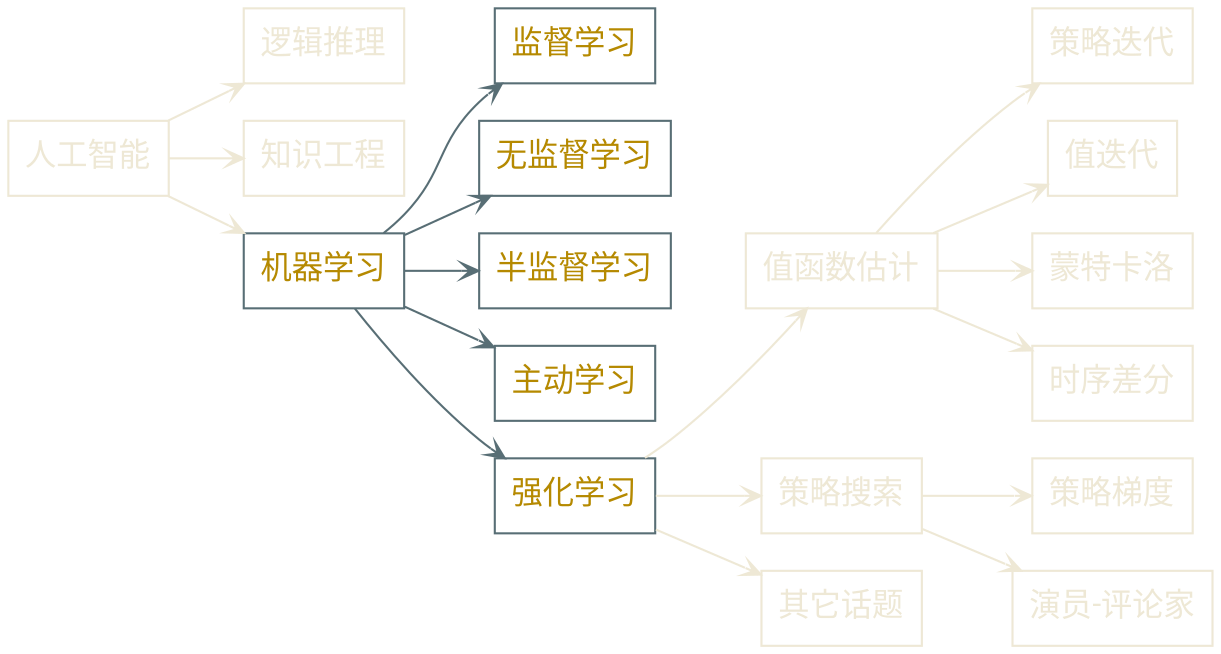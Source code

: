 digraph g {
    rankdir=LR
    node [shape="box" fontcolor="#eee8d5" color="#eee8d5" fontsize=15 fontname="EBG, fzlz"]
    edge [arrowhead=vee color="#eee8d5" fontcolor="#268bd2" arrowsize=0.8]
    bgcolor="transparent"

    人工智能 -> {逻辑推理,知识工程}

    node [color="#586e75" fontcolor="#b58900"]

    人工智能 -> {机器学习}

    edge [color="#586e75"]

    机器学习 -> {监督学习,无监督学习,半监督学习,主动学习,强化学习}

    node [fontcolor="#eee8d5" color="#eee8d5"]
    edge [color="#eee8d5"]

    强化学习 -> {值函数估计,策略搜索,其它话题}

    值函数估计 -> {策略迭代,值迭代,蒙特卡洛,时序差分}

    策略搜索 -> {策略梯度,"演员-评论家"}
}